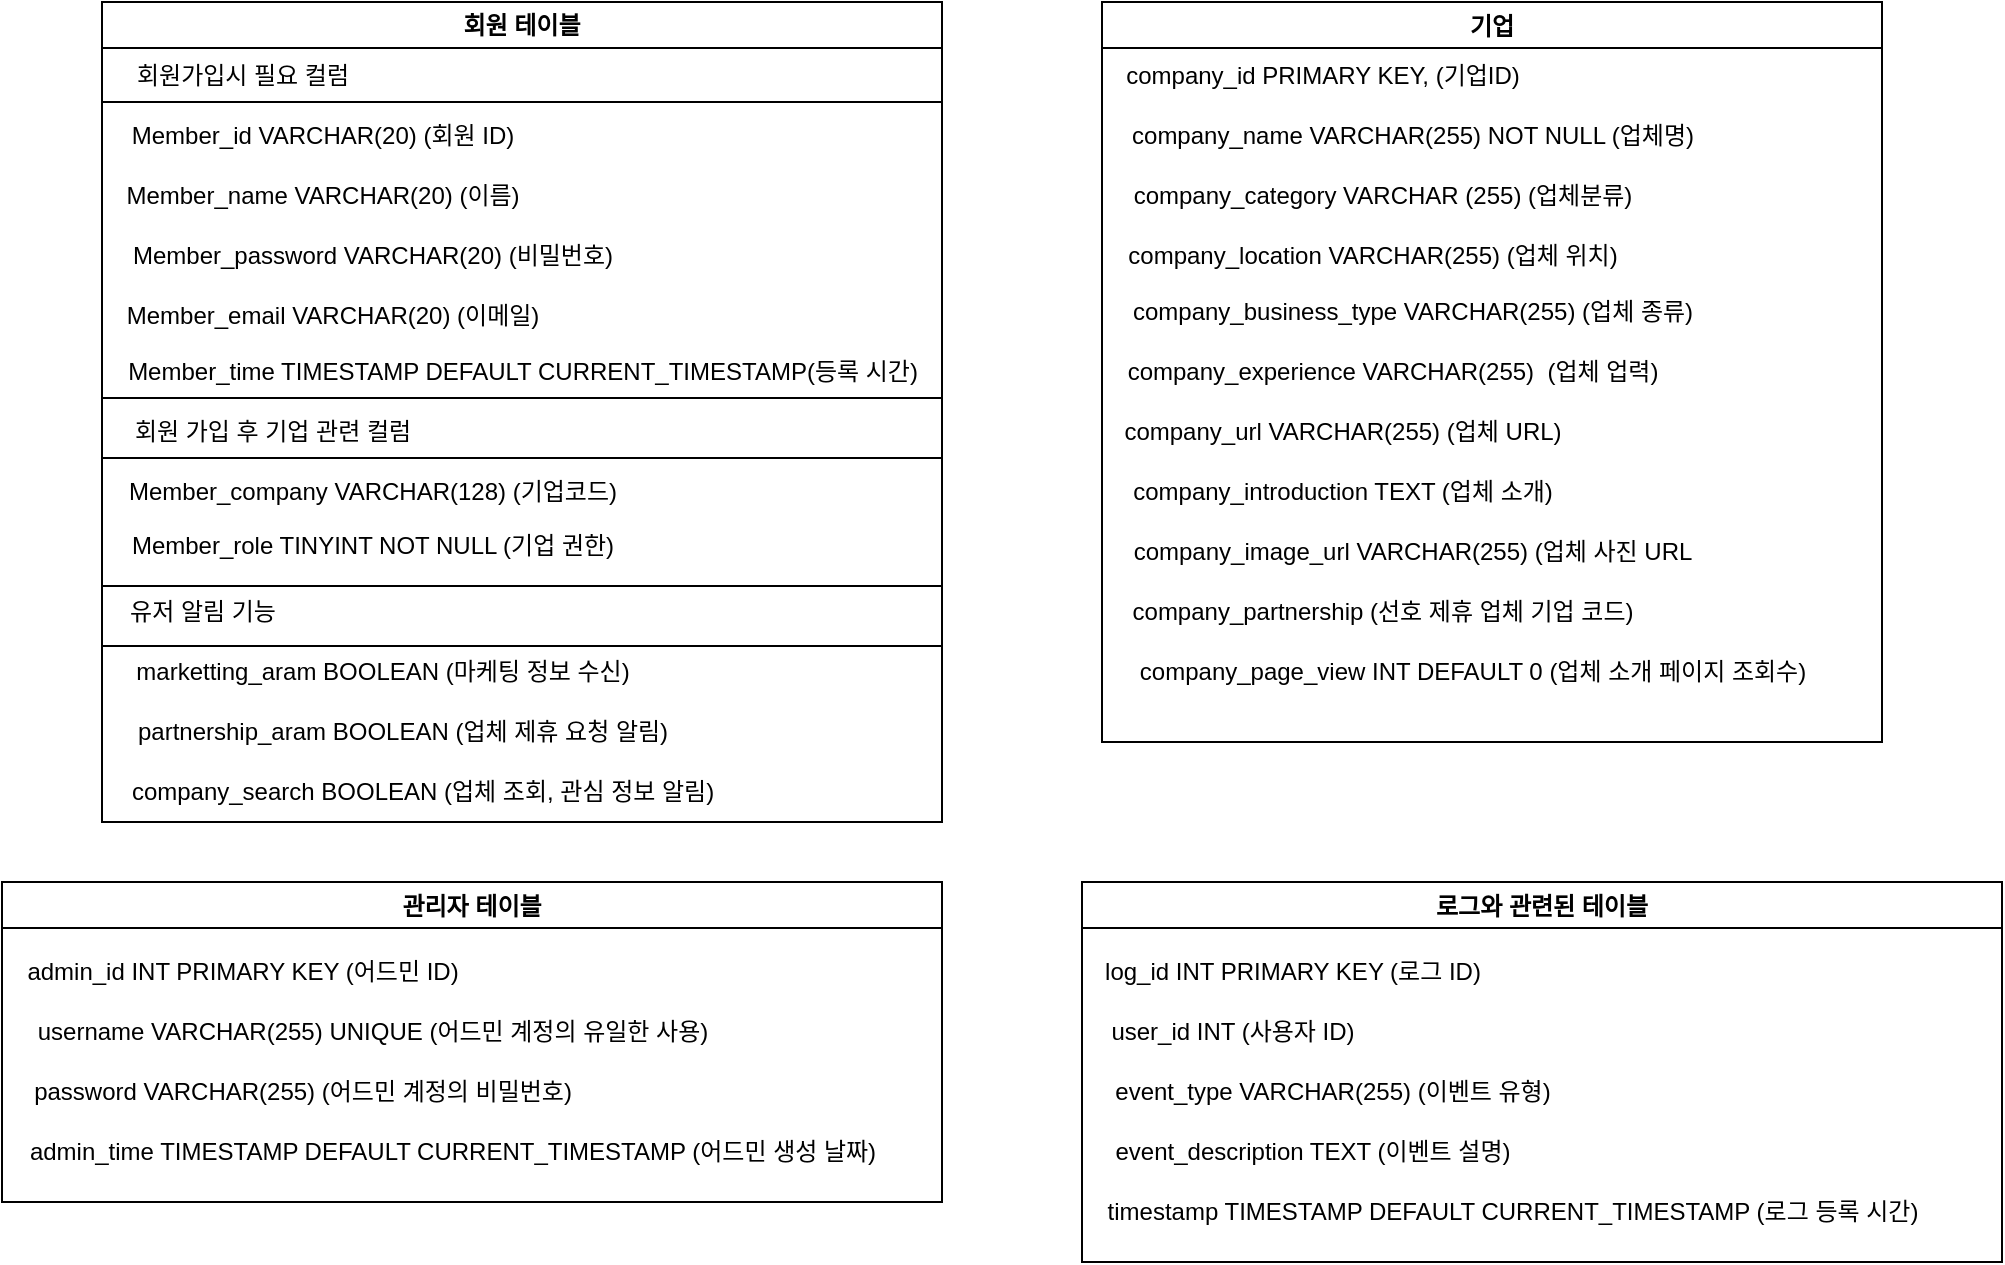 <mxfile>
    <diagram id="IJYANa2vVbg0GQzpNW_r" name="페이지-1">
        <mxGraphModel dx="1777" dy="1023" grid="1" gridSize="10" guides="1" tooltips="1" connect="1" arrows="1" fold="1" page="1" pageScale="1" pageWidth="827" pageHeight="1169" math="0" shadow="0">
            <root>
                <mxCell id="0"/>
                <mxCell id="1" parent="0"/>
                <mxCell id="3" value="회원 테이블" style="swimlane;whiteSpace=wrap;html=1;" parent="1" vertex="1">
                    <mxGeometry x="370" y="10" width="420" height="410" as="geometry"/>
                </mxCell>
                <mxCell id="13" value="" style="shape=crossbar;whiteSpace=wrap;html=1;rounded=1;" vertex="1" parent="3">
                    <mxGeometry y="40" width="420" height="20" as="geometry"/>
                </mxCell>
                <mxCell id="14" value="회원가입시 필요 컬럼" style="text;html=1;align=center;verticalAlign=middle;resizable=0;points=[];autosize=1;strokeColor=none;fillColor=none;" vertex="1" parent="3">
                    <mxGeometry y="22" width="140" height="30" as="geometry"/>
                </mxCell>
                <mxCell id="6" value="Member_name VARCHAR(20) (이름)" style="text;html=1;align=center;verticalAlign=middle;resizable=0;points=[];autosize=1;strokeColor=none;fillColor=none;" vertex="1" parent="3">
                    <mxGeometry y="82" width="220" height="30" as="geometry"/>
                </mxCell>
                <mxCell id="7" value="Member_password VARCHAR(20) (비밀번호)" style="text;html=1;align=center;verticalAlign=middle;resizable=0;points=[];autosize=1;strokeColor=none;fillColor=none;" vertex="1" parent="3">
                    <mxGeometry y="112" width="270" height="30" as="geometry"/>
                </mxCell>
                <mxCell id="8" value="Member_email VARCHAR(20) (이메일)" style="text;html=1;align=center;verticalAlign=middle;resizable=0;points=[];autosize=1;strokeColor=none;fillColor=none;" vertex="1" parent="3">
                    <mxGeometry y="142" width="230" height="30" as="geometry"/>
                </mxCell>
                <mxCell id="27" value="Member_id VARCHAR(20) (회원 ID)" style="text;html=1;align=center;verticalAlign=middle;resizable=0;points=[];autosize=1;strokeColor=none;fillColor=none;" vertex="1" parent="3">
                    <mxGeometry y="52" width="220" height="30" as="geometry"/>
                </mxCell>
                <mxCell id="96" value="Member_time TIMESTAMP DEFAULT CURRENT_TIMESTAMP(등록 시간)" style="text;html=1;align=center;verticalAlign=middle;resizable=0;points=[];autosize=1;strokeColor=none;fillColor=none;" vertex="1" parent="3">
                    <mxGeometry y="170" width="420" height="30" as="geometry"/>
                </mxCell>
                <mxCell id="77" value="기업" style="swimlane;" vertex="1" parent="1">
                    <mxGeometry x="870" y="10" width="390" height="370" as="geometry"/>
                </mxCell>
                <mxCell id="78" value="company_id PRIMARY KEY, (기업ID)" style="text;html=1;align=center;verticalAlign=middle;resizable=0;points=[];autosize=1;strokeColor=none;fillColor=none;" vertex="1" parent="77">
                    <mxGeometry y="22" width="220" height="30" as="geometry"/>
                </mxCell>
                <mxCell id="79" value="company_name VARCHAR(255) NOT NULL (업체명)" style="text;html=1;align=center;verticalAlign=middle;resizable=0;points=[];autosize=1;strokeColor=none;fillColor=none;" vertex="1" parent="77">
                    <mxGeometry y="52" width="310" height="30" as="geometry"/>
                </mxCell>
                <mxCell id="80" value="company_category VARCHAR (255) (업체분류)" style="text;html=1;align=center;verticalAlign=middle;resizable=0;points=[];autosize=1;strokeColor=none;fillColor=none;" vertex="1" parent="77">
                    <mxGeometry y="82" width="280" height="30" as="geometry"/>
                </mxCell>
                <mxCell id="81" value="company_location VARCHAR(255) (업체 위치)" style="text;html=1;align=center;verticalAlign=middle;resizable=0;points=[];autosize=1;strokeColor=none;fillColor=none;" vertex="1" parent="77">
                    <mxGeometry y="112" width="270" height="30" as="geometry"/>
                </mxCell>
                <mxCell id="82" value="company_business_type VARCHAR(255) (업체 종류)" style="text;html=1;align=center;verticalAlign=middle;resizable=0;points=[];autosize=1;strokeColor=none;fillColor=none;" vertex="1" parent="77">
                    <mxGeometry y="140" width="310" height="30" as="geometry"/>
                </mxCell>
                <mxCell id="83" value="company_experience VARCHAR(255)&amp;nbsp; (업체 업력)" style="text;html=1;align=center;verticalAlign=middle;resizable=0;points=[];autosize=1;strokeColor=none;fillColor=none;" vertex="1" parent="77">
                    <mxGeometry y="170" width="290" height="30" as="geometry"/>
                </mxCell>
                <mxCell id="84" value="company_url VARCHAR(255) (업체 URL)" style="text;html=1;align=center;verticalAlign=middle;resizable=0;points=[];autosize=1;strokeColor=none;fillColor=none;" vertex="1" parent="77">
                    <mxGeometry y="200" width="240" height="30" as="geometry"/>
                </mxCell>
                <mxCell id="85" value="company_introduction TEXT (업체 소개)" style="text;html=1;align=center;verticalAlign=middle;resizable=0;points=[];autosize=1;strokeColor=none;fillColor=none;" vertex="1" parent="77">
                    <mxGeometry y="230" width="240" height="30" as="geometry"/>
                </mxCell>
                <mxCell id="86" value="company_image_url VARCHAR(255) (업체 사진 URL" style="text;html=1;align=center;verticalAlign=middle;resizable=0;points=[];autosize=1;strokeColor=none;fillColor=none;" vertex="1" parent="77">
                    <mxGeometry y="260" width="310" height="30" as="geometry"/>
                </mxCell>
                <mxCell id="87" value="company_partnership (선호 제휴 업체 기업 코드)" style="text;html=1;align=center;verticalAlign=middle;resizable=0;points=[];autosize=1;strokeColor=none;fillColor=none;" vertex="1" parent="77">
                    <mxGeometry y="290" width="280" height="30" as="geometry"/>
                </mxCell>
                <mxCell id="88" value="company_page_view INT DEFAULT 0 (업체 소개 페이지 조회수)" style="text;html=1;align=center;verticalAlign=middle;resizable=0;points=[];autosize=1;strokeColor=none;fillColor=none;" vertex="1" parent="77">
                    <mxGeometry y="320" width="370" height="30" as="geometry"/>
                </mxCell>
                <mxCell id="89" value="로그와 관련된 테이블" style="swimlane;" vertex="1" parent="1">
                    <mxGeometry x="860" y="450" width="460" height="190" as="geometry"/>
                </mxCell>
                <mxCell id="90" value="log_id INT PRIMARY KEY (로그 ID)" style="text;html=1;align=center;verticalAlign=middle;resizable=0;points=[];autosize=1;strokeColor=none;fillColor=none;" vertex="1" parent="89">
                    <mxGeometry y="30" width="210" height="30" as="geometry"/>
                </mxCell>
                <mxCell id="92" style="edgeStyle=none;html=1;" edge="1" parent="89" source="91" target="90">
                    <mxGeometry relative="1" as="geometry"/>
                </mxCell>
                <mxCell id="91" value="user_id INT (사용자 ID)" style="text;html=1;align=center;verticalAlign=middle;resizable=0;points=[];autosize=1;strokeColor=none;fillColor=none;" vertex="1" parent="89">
                    <mxGeometry y="60" width="150" height="30" as="geometry"/>
                </mxCell>
                <mxCell id="93" value="event_type VARCHAR(255) (이벤트 유형)" style="text;html=1;align=center;verticalAlign=middle;resizable=0;points=[];autosize=1;strokeColor=none;fillColor=none;" vertex="1" parent="89">
                    <mxGeometry y="90" width="250" height="30" as="geometry"/>
                </mxCell>
                <mxCell id="94" value="event_description TEXT (이벤트 설명)" style="text;html=1;align=center;verticalAlign=middle;resizable=0;points=[];autosize=1;strokeColor=none;fillColor=none;" vertex="1" parent="89">
                    <mxGeometry y="120" width="230" height="30" as="geometry"/>
                </mxCell>
                <mxCell id="95" value="timestamp TIMESTAMP DEFAULT CURRENT_TIMESTAMP (로그 등록 시간)" style="text;html=1;align=center;verticalAlign=middle;resizable=0;points=[];autosize=1;strokeColor=none;fillColor=none;" vertex="1" parent="89">
                    <mxGeometry y="150" width="430" height="30" as="geometry"/>
                </mxCell>
                <mxCell id="9" value="Member_company VARCHAR(128) (기업코드)" style="text;html=1;align=center;verticalAlign=middle;resizable=0;points=[];autosize=1;strokeColor=none;fillColor=none;" vertex="1" parent="1">
                    <mxGeometry x="370" y="240" width="270" height="30" as="geometry"/>
                </mxCell>
                <mxCell id="11" value="" style="shape=crossbar;whiteSpace=wrap;html=1;rounded=1;" vertex="1" parent="1">
                    <mxGeometry x="370" y="228" width="420" height="20" as="geometry"/>
                </mxCell>
                <mxCell id="15" value="" style="shape=crossbar;whiteSpace=wrap;html=1;rounded=1;" vertex="1" parent="1">
                    <mxGeometry x="370" y="198" width="420" height="20" as="geometry"/>
                </mxCell>
                <mxCell id="16" value="회원 가입 후 기업 관련 컬럼" style="text;html=1;align=center;verticalAlign=middle;resizable=0;points=[];autosize=1;" vertex="1" parent="1">
                    <mxGeometry x="370" y="210" width="170" height="30" as="geometry"/>
                </mxCell>
                <mxCell id="28" value="" style="shape=crossbar;whiteSpace=wrap;html=1;rounded=1;" vertex="1" parent="1">
                    <mxGeometry x="370" y="292" width="420" height="20" as="geometry"/>
                </mxCell>
                <mxCell id="29" value="" style="shape=crossbar;whiteSpace=wrap;html=1;rounded=1;" vertex="1" parent="1">
                    <mxGeometry x="370" y="322" width="420" height="20" as="geometry"/>
                </mxCell>
                <mxCell id="30" value="유저 알림 기능" style="text;html=1;align=center;verticalAlign=middle;resizable=0;points=[];autosize=1;strokeColor=none;fillColor=none;" vertex="1" parent="1">
                    <mxGeometry x="370" y="300" width="100" height="30" as="geometry"/>
                </mxCell>
                <mxCell id="31" value="marketting_aram BOOLEAN (마케팅 정보 수신)" style="text;html=1;align=center;verticalAlign=middle;resizable=0;points=[];autosize=1;strokeColor=none;fillColor=none;" vertex="1" parent="1">
                    <mxGeometry x="370" y="330" width="280" height="30" as="geometry"/>
                </mxCell>
                <mxCell id="32" value="partnership_aram BOOLEAN (업체 제휴 요청 알림)" style="text;html=1;align=center;verticalAlign=middle;resizable=0;points=[];autosize=1;strokeColor=none;fillColor=none;" vertex="1" parent="1">
                    <mxGeometry x="370" y="360" width="300" height="30" as="geometry"/>
                </mxCell>
                <mxCell id="33" value="company_search BOOLEAN (업체 조회, 관심 정보 알림)" style="text;html=1;align=center;verticalAlign=middle;resizable=0;points=[];autosize=1;strokeColor=none;fillColor=none;" vertex="1" parent="1">
                    <mxGeometry x="370" y="390" width="320" height="30" as="geometry"/>
                </mxCell>
                <mxCell id="54" value="Member_role TINYINT NOT NULL (기업 권한)" style="text;html=1;align=center;verticalAlign=middle;resizable=0;points=[];autosize=1;strokeColor=none;fillColor=none;" vertex="1" parent="1">
                    <mxGeometry x="370" y="267" width="270" height="30" as="geometry"/>
                </mxCell>
                <mxCell id="99" value="관리자 테이블" style="swimlane;" vertex="1" parent="1">
                    <mxGeometry x="320" y="450" width="470" height="160" as="geometry"/>
                </mxCell>
                <mxCell id="100" value="admin_id INT PRIMARY KEY (어드민 ID)" style="text;html=1;align=center;verticalAlign=middle;resizable=0;points=[];autosize=1;strokeColor=none;fillColor=none;" vertex="1" parent="99">
                    <mxGeometry y="30" width="240" height="30" as="geometry"/>
                </mxCell>
                <mxCell id="101" value="username VARCHAR(255) UNIQUE (어드민 계정의 유일한 사용)" style="text;html=1;align=center;verticalAlign=middle;resizable=0;points=[];autosize=1;strokeColor=none;fillColor=none;" vertex="1" parent="99">
                    <mxGeometry y="60" width="370" height="30" as="geometry"/>
                </mxCell>
                <mxCell id="102" value="password VARCHAR(255) (어드민 계정의 비밀번호)" style="text;html=1;align=center;verticalAlign=middle;resizable=0;points=[];autosize=1;strokeColor=none;fillColor=none;" vertex="1" parent="99">
                    <mxGeometry y="90" width="300" height="30" as="geometry"/>
                </mxCell>
                <mxCell id="103" value="admin_time TIMESTAMP DEFAULT CURRENT_TIMESTAMP (어드민 생성 날짜)" style="text;html=1;align=center;verticalAlign=middle;resizable=0;points=[];autosize=1;strokeColor=none;fillColor=none;" vertex="1" parent="99">
                    <mxGeometry y="120" width="450" height="30" as="geometry"/>
                </mxCell>
            </root>
        </mxGraphModel>
    </diagram>
</mxfile>